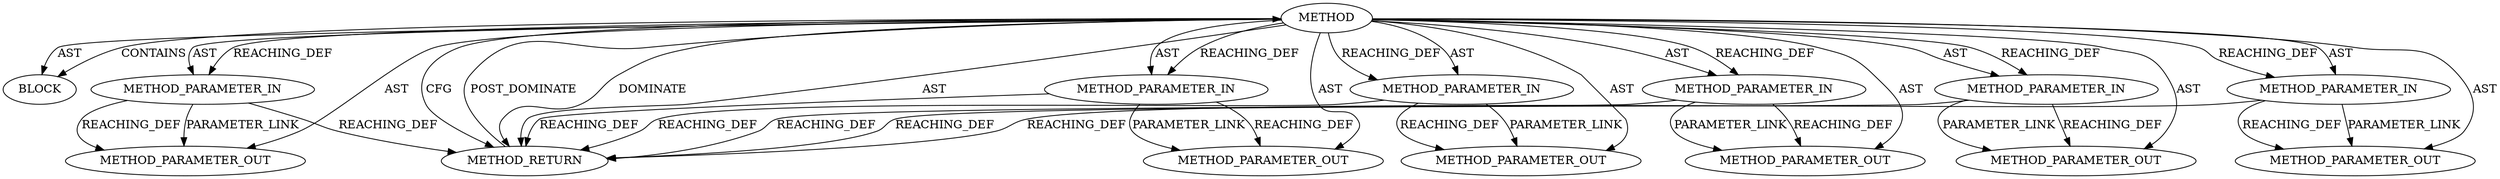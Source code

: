 digraph {
  21023 [label=BLOCK ORDER=1 ARGUMENT_INDEX=1 CODE="<empty>" TYPE_FULL_NAME="ANY"]
  21024 [label=METHOD_RETURN ORDER=2 CODE="RET" TYPE_FULL_NAME="ANY" EVALUATION_STRATEGY="BY_VALUE"]
  22418 [label=METHOD_PARAMETER_OUT ORDER=2 CODE="p2" IS_VARIADIC=false TYPE_FULL_NAME="ANY" EVALUATION_STRATEGY="BY_VALUE" INDEX=2 NAME="p2"]
  21022 [label=METHOD_PARAMETER_IN ORDER=6 CODE="p6" IS_VARIADIC=false TYPE_FULL_NAME="ANY" EVALUATION_STRATEGY="BY_VALUE" INDEX=6 NAME="p6"]
  21018 [label=METHOD_PARAMETER_IN ORDER=2 CODE="p2" IS_VARIADIC=false TYPE_FULL_NAME="ANY" EVALUATION_STRATEGY="BY_VALUE" INDEX=2 NAME="p2"]
  21021 [label=METHOD_PARAMETER_IN ORDER=5 CODE="p5" IS_VARIADIC=false TYPE_FULL_NAME="ANY" EVALUATION_STRATEGY="BY_VALUE" INDEX=5 NAME="p5"]
  21016 [label=METHOD AST_PARENT_TYPE="NAMESPACE_BLOCK" AST_PARENT_FULL_NAME="<global>" ORDER=0 CODE="<empty>" FULL_NAME="skb_splice_bits" IS_EXTERNAL=true FILENAME="<empty>" SIGNATURE="" NAME="skb_splice_bits"]
  21020 [label=METHOD_PARAMETER_IN ORDER=4 CODE="p4" IS_VARIADIC=false TYPE_FULL_NAME="ANY" EVALUATION_STRATEGY="BY_VALUE" INDEX=4 NAME="p4"]
  21019 [label=METHOD_PARAMETER_IN ORDER=3 CODE="p3" IS_VARIADIC=false TYPE_FULL_NAME="ANY" EVALUATION_STRATEGY="BY_VALUE" INDEX=3 NAME="p3"]
  22417 [label=METHOD_PARAMETER_OUT ORDER=1 CODE="p1" IS_VARIADIC=false TYPE_FULL_NAME="ANY" EVALUATION_STRATEGY="BY_VALUE" INDEX=1 NAME="p1"]
  22422 [label=METHOD_PARAMETER_OUT ORDER=6 CODE="p6" IS_VARIADIC=false TYPE_FULL_NAME="ANY" EVALUATION_STRATEGY="BY_VALUE" INDEX=6 NAME="p6"]
  22419 [label=METHOD_PARAMETER_OUT ORDER=3 CODE="p3" IS_VARIADIC=false TYPE_FULL_NAME="ANY" EVALUATION_STRATEGY="BY_VALUE" INDEX=3 NAME="p3"]
  21017 [label=METHOD_PARAMETER_IN ORDER=1 CODE="p1" IS_VARIADIC=false TYPE_FULL_NAME="ANY" EVALUATION_STRATEGY="BY_VALUE" INDEX=1 NAME="p1"]
  22420 [label=METHOD_PARAMETER_OUT ORDER=4 CODE="p4" IS_VARIADIC=false TYPE_FULL_NAME="ANY" EVALUATION_STRATEGY="BY_VALUE" INDEX=4 NAME="p4"]
  22421 [label=METHOD_PARAMETER_OUT ORDER=5 CODE="p5" IS_VARIADIC=false TYPE_FULL_NAME="ANY" EVALUATION_STRATEGY="BY_VALUE" INDEX=5 NAME="p5"]
  21019 -> 22419 [label=REACHING_DEF VARIABLE="p3"]
  21020 -> 22420 [label=PARAMETER_LINK ]
  21018 -> 21024 [label=REACHING_DEF VARIABLE="p2"]
  21016 -> 21019 [label=REACHING_DEF VARIABLE=""]
  21016 -> 21020 [label=AST ]
  21016 -> 22421 [label=AST ]
  21022 -> 21024 [label=REACHING_DEF VARIABLE="p6"]
  21016 -> 21024 [label=CFG ]
  21016 -> 22419 [label=AST ]
  21016 -> 21024 [label=DOMINATE ]
  21016 -> 21024 [label=AST ]
  21016 -> 21018 [label=REACHING_DEF VARIABLE=""]
  21019 -> 21024 [label=REACHING_DEF VARIABLE="p3"]
  21016 -> 21019 [label=AST ]
  21016 -> 22418 [label=AST ]
  21016 -> 21023 [label=AST ]
  21022 -> 22422 [label=PARAMETER_LINK ]
  21017 -> 22417 [label=PARAMETER_LINK ]
  21020 -> 22420 [label=REACHING_DEF VARIABLE="p4"]
  21016 -> 21020 [label=REACHING_DEF VARIABLE=""]
  21019 -> 22419 [label=PARAMETER_LINK ]
  21016 -> 21017 [label=REACHING_DEF VARIABLE=""]
  21016 -> 21022 [label=REACHING_DEF VARIABLE=""]
  21020 -> 21024 [label=REACHING_DEF VARIABLE="p4"]
  21024 -> 21016 [label=POST_DOMINATE ]
  21016 -> 22417 [label=AST ]
  21016 -> 21018 [label=AST ]
  21016 -> 21022 [label=AST ]
  21016 -> 22420 [label=AST ]
  21018 -> 22418 [label=PARAMETER_LINK ]
  21021 -> 22421 [label=PARAMETER_LINK ]
  21021 -> 21024 [label=REACHING_DEF VARIABLE="p5"]
  21016 -> 21017 [label=AST ]
  21017 -> 21024 [label=REACHING_DEF VARIABLE="p1"]
  21017 -> 22417 [label=REACHING_DEF VARIABLE="p1"]
  21016 -> 21021 [label=REACHING_DEF VARIABLE=""]
  21018 -> 22418 [label=REACHING_DEF VARIABLE="p2"]
  21016 -> 21023 [label=CONTAINS ]
  21016 -> 21021 [label=AST ]
  21022 -> 22422 [label=REACHING_DEF VARIABLE="p6"]
  21021 -> 22421 [label=REACHING_DEF VARIABLE="p5"]
  21016 -> 22422 [label=AST ]
}
